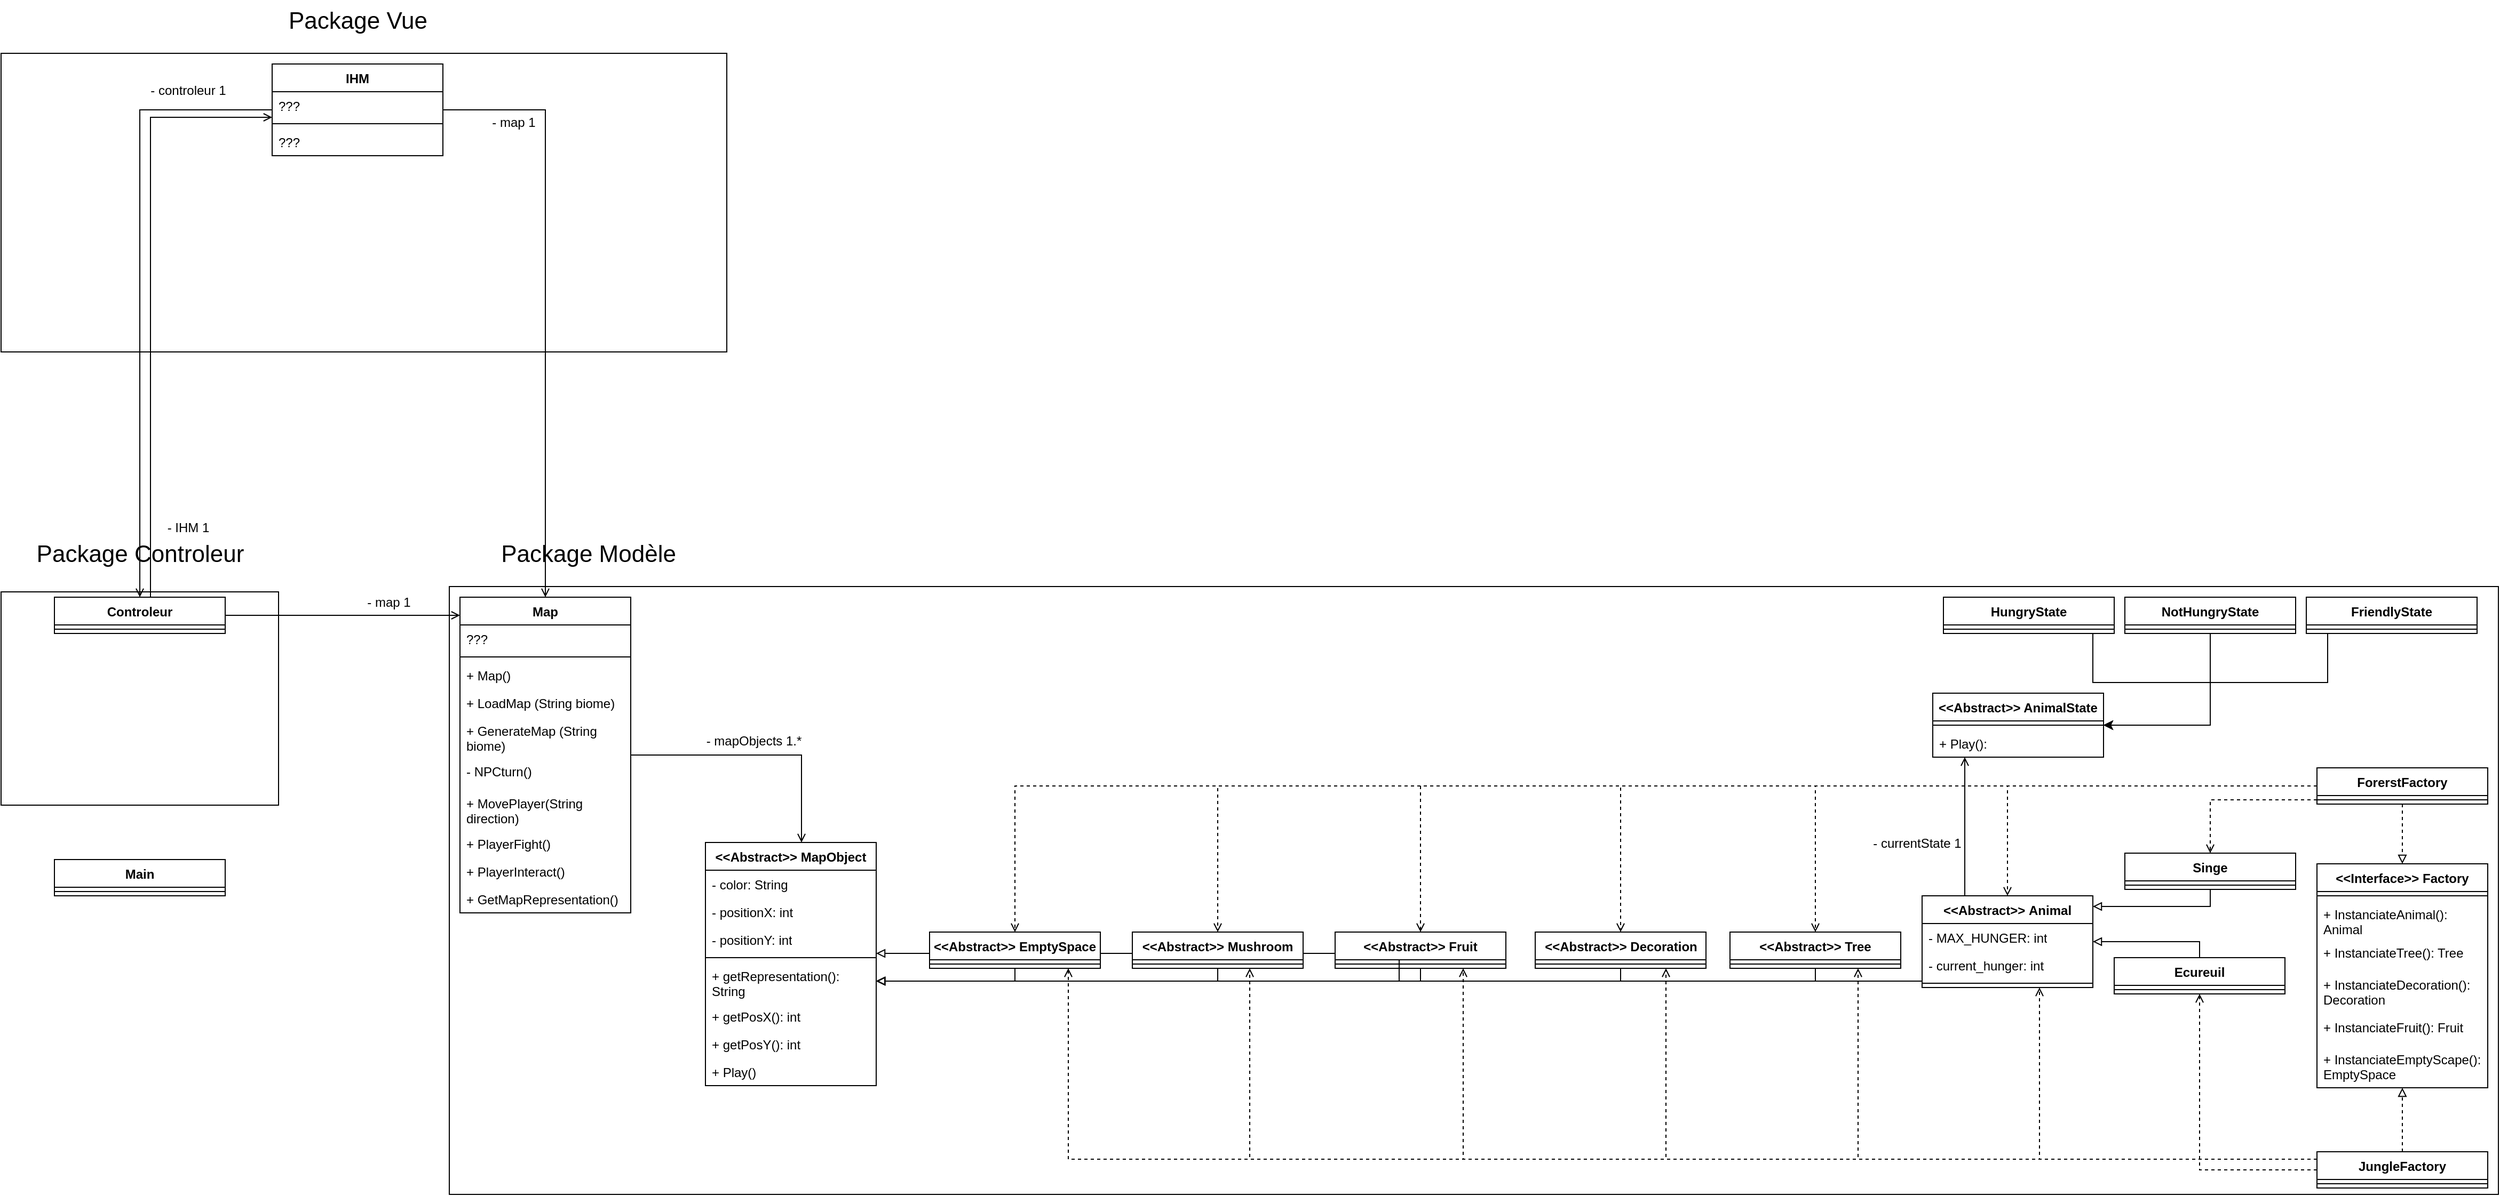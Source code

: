 <mxfile version="24.7.17">
  <diagram name="Page-1" id="12FHPj1fJQ6DT0mN-anc">
    <mxGraphModel dx="1195" dy="697" grid="1" gridSize="10" guides="1" tooltips="1" connect="1" arrows="1" fold="1" page="1" pageScale="1" pageWidth="827" pageHeight="1169" math="0" shadow="0">
      <root>
        <mxCell id="0" />
        <mxCell id="1" parent="0" />
        <mxCell id="1pIJbLg3n0uSN6tYHmuE-135" value="" style="whiteSpace=wrap;html=1;movable=0;resizable=0;rotatable=0;deletable=0;editable=0;locked=1;connectable=0;" parent="1" vertex="1">
          <mxGeometry x="500" y="580" width="1920" height="570" as="geometry" />
        </mxCell>
        <mxCell id="1pIJbLg3n0uSN6tYHmuE-2" value="" style="whiteSpace=wrap;html=1;" parent="1" vertex="1">
          <mxGeometry x="80" y="80" width="680" height="280" as="geometry" />
        </mxCell>
        <mxCell id="1pIJbLg3n0uSN6tYHmuE-3" value="&lt;font style=&quot;font-size: 22px;&quot;&gt;Package Vue&lt;/font&gt;" style="text;html=1;align=center;verticalAlign=middle;resizable=0;points=[];autosize=1;strokeColor=none;fillColor=none;" parent="1" vertex="1">
          <mxGeometry x="339" y="30" width="150" height="40" as="geometry" />
        </mxCell>
        <mxCell id="1pIJbLg3n0uSN6tYHmuE-4" value="&lt;font style=&quot;font-size: 22px;&quot;&gt;Package Controleur&lt;/font&gt;" style="text;html=1;align=center;verticalAlign=middle;resizable=0;points=[];autosize=1;strokeColor=none;fillColor=none;" parent="1" vertex="1">
          <mxGeometry x="100" y="530" width="220" height="40" as="geometry" />
        </mxCell>
        <mxCell id="1pIJbLg3n0uSN6tYHmuE-5" value="" style="whiteSpace=wrap;html=1;" parent="1" vertex="1">
          <mxGeometry x="80" y="585" width="260" height="200" as="geometry" />
        </mxCell>
        <mxCell id="1pIJbLg3n0uSN6tYHmuE-6" value="&lt;font style=&quot;font-size: 22px;&quot;&gt;Package Modèle&lt;/font&gt;" style="text;html=1;align=center;verticalAlign=middle;resizable=0;points=[];autosize=1;strokeColor=none;fillColor=none;" parent="1" vertex="1">
          <mxGeometry x="535" y="530" width="190" height="40" as="geometry" />
        </mxCell>
        <mxCell id="1pIJbLg3n0uSN6tYHmuE-8" value="Main" style="swimlane;fontStyle=1;align=center;verticalAlign=top;childLayout=stackLayout;horizontal=1;startSize=26;horizontalStack=0;resizeParent=1;resizeParentMax=0;resizeLast=0;collapsible=1;marginBottom=0;whiteSpace=wrap;html=1;" parent="1" vertex="1">
          <mxGeometry x="130" y="836" width="160" height="34" as="geometry" />
        </mxCell>
        <mxCell id="1pIJbLg3n0uSN6tYHmuE-10" value="" style="line;strokeWidth=1;fillColor=none;align=left;verticalAlign=middle;spacingTop=-1;spacingLeft=3;spacingRight=3;rotatable=0;labelPosition=right;points=[];portConstraint=eastwest;strokeColor=inherit;" parent="1pIJbLg3n0uSN6tYHmuE-8" vertex="1">
          <mxGeometry y="26" width="160" height="8" as="geometry" />
        </mxCell>
        <mxCell id="1pIJbLg3n0uSN6tYHmuE-154" style="edgeStyle=orthogonalEdgeStyle;rounded=0;orthogonalLoop=1;jettySize=auto;html=1;endArrow=open;endFill=0;" parent="1" source="1pIJbLg3n0uSN6tYHmuE-12" target="1pIJbLg3n0uSN6tYHmuE-59" edge="1">
          <mxGeometry relative="1" as="geometry">
            <Array as="points">
              <mxPoint x="830" y="738" />
            </Array>
          </mxGeometry>
        </mxCell>
        <mxCell id="1pIJbLg3n0uSN6tYHmuE-12" value="Map" style="swimlane;fontStyle=1;align=center;verticalAlign=top;childLayout=stackLayout;horizontal=1;startSize=26;horizontalStack=0;resizeParent=1;resizeParentMax=0;resizeLast=0;collapsible=1;marginBottom=0;whiteSpace=wrap;html=1;" parent="1" vertex="1">
          <mxGeometry x="510" y="590" width="160" height="296" as="geometry" />
        </mxCell>
        <mxCell id="1pIJbLg3n0uSN6tYHmuE-13" value="???" style="text;strokeColor=none;fillColor=none;align=left;verticalAlign=top;spacingLeft=4;spacingRight=4;overflow=hidden;rotatable=0;points=[[0,0.5],[1,0.5]];portConstraint=eastwest;whiteSpace=wrap;html=1;" parent="1pIJbLg3n0uSN6tYHmuE-12" vertex="1">
          <mxGeometry y="26" width="160" height="26" as="geometry" />
        </mxCell>
        <mxCell id="1pIJbLg3n0uSN6tYHmuE-14" value="" style="line;strokeWidth=1;fillColor=none;align=left;verticalAlign=middle;spacingTop=-1;spacingLeft=3;spacingRight=3;rotatable=0;labelPosition=right;points=[];portConstraint=eastwest;strokeColor=inherit;" parent="1pIJbLg3n0uSN6tYHmuE-12" vertex="1">
          <mxGeometry y="52" width="160" height="8" as="geometry" />
        </mxCell>
        <mxCell id="1pIJbLg3n0uSN6tYHmuE-15" value="+ Map()" style="text;strokeColor=none;fillColor=none;align=left;verticalAlign=top;spacingLeft=4;spacingRight=4;overflow=hidden;rotatable=0;points=[[0,0.5],[1,0.5]];portConstraint=eastwest;whiteSpace=wrap;html=1;" parent="1pIJbLg3n0uSN6tYHmuE-12" vertex="1">
          <mxGeometry y="60" width="160" height="26" as="geometry" />
        </mxCell>
        <mxCell id="1pIJbLg3n0uSN6tYHmuE-16" value="+ LoadMap (String biome)" style="text;strokeColor=none;fillColor=none;align=left;verticalAlign=top;spacingLeft=4;spacingRight=4;overflow=hidden;rotatable=0;points=[[0,0.5],[1,0.5]];portConstraint=eastwest;whiteSpace=wrap;html=1;" parent="1pIJbLg3n0uSN6tYHmuE-12" vertex="1">
          <mxGeometry y="86" width="160" height="26" as="geometry" />
        </mxCell>
        <mxCell id="1pIJbLg3n0uSN6tYHmuE-17" value="+ GenerateMap (String biome)" style="text;strokeColor=none;fillColor=none;align=left;verticalAlign=top;spacingLeft=4;spacingRight=4;overflow=hidden;rotatable=0;points=[[0,0.5],[1,0.5]];portConstraint=eastwest;whiteSpace=wrap;html=1;" parent="1pIJbLg3n0uSN6tYHmuE-12" vertex="1">
          <mxGeometry y="112" width="160" height="38" as="geometry" />
        </mxCell>
        <mxCell id="1pIJbLg3n0uSN6tYHmuE-18" value="- NPCturn()" style="text;strokeColor=none;fillColor=none;align=left;verticalAlign=top;spacingLeft=4;spacingRight=4;overflow=hidden;rotatable=0;points=[[0,0.5],[1,0.5]];portConstraint=eastwest;whiteSpace=wrap;html=1;" parent="1pIJbLg3n0uSN6tYHmuE-12" vertex="1">
          <mxGeometry y="150" width="160" height="30" as="geometry" />
        </mxCell>
        <mxCell id="1pIJbLg3n0uSN6tYHmuE-19" value="+ MovePlayer(String direction)" style="text;strokeColor=none;fillColor=none;align=left;verticalAlign=top;spacingLeft=4;spacingRight=4;overflow=hidden;rotatable=0;points=[[0,0.5],[1,0.5]];portConstraint=eastwest;whiteSpace=wrap;html=1;" parent="1pIJbLg3n0uSN6tYHmuE-12" vertex="1">
          <mxGeometry y="180" width="160" height="38" as="geometry" />
        </mxCell>
        <mxCell id="1pIJbLg3n0uSN6tYHmuE-21" value="+ PlayerFight()" style="text;strokeColor=none;fillColor=none;align=left;verticalAlign=top;spacingLeft=4;spacingRight=4;overflow=hidden;rotatable=0;points=[[0,0.5],[1,0.5]];portConstraint=eastwest;whiteSpace=wrap;html=1;" parent="1pIJbLg3n0uSN6tYHmuE-12" vertex="1">
          <mxGeometry y="218" width="160" height="26" as="geometry" />
        </mxCell>
        <mxCell id="1pIJbLg3n0uSN6tYHmuE-22" value="+ PlayerInteract()" style="text;strokeColor=none;fillColor=none;align=left;verticalAlign=top;spacingLeft=4;spacingRight=4;overflow=hidden;rotatable=0;points=[[0,0.5],[1,0.5]];portConstraint=eastwest;whiteSpace=wrap;html=1;" parent="1pIJbLg3n0uSN6tYHmuE-12" vertex="1">
          <mxGeometry y="244" width="160" height="26" as="geometry" />
        </mxCell>
        <mxCell id="1pIJbLg3n0uSN6tYHmuE-77" value="+ GetMapRepresentation()" style="text;strokeColor=none;fillColor=none;align=left;verticalAlign=top;spacingLeft=4;spacingRight=4;overflow=hidden;rotatable=0;points=[[0,0.5],[1,0.5]];portConstraint=eastwest;whiteSpace=wrap;html=1;" parent="1pIJbLg3n0uSN6tYHmuE-12" vertex="1">
          <mxGeometry y="270" width="160" height="26" as="geometry" />
        </mxCell>
        <mxCell id="1pIJbLg3n0uSN6tYHmuE-94" style="edgeStyle=orthogonalEdgeStyle;rounded=0;orthogonalLoop=1;jettySize=auto;html=1;dashed=1;endArrow=block;endFill=0;" parent="1" source="1pIJbLg3n0uSN6tYHmuE-31" target="1pIJbLg3n0uSN6tYHmuE-81" edge="1">
          <mxGeometry relative="1" as="geometry" />
        </mxCell>
        <mxCell id="1pIJbLg3n0uSN6tYHmuE-103" style="edgeStyle=orthogonalEdgeStyle;rounded=0;orthogonalLoop=1;jettySize=auto;html=1;endArrow=open;endFill=0;dashed=1;" parent="1" source="1pIJbLg3n0uSN6tYHmuE-31" target="1pIJbLg3n0uSN6tYHmuE-39" edge="1">
          <mxGeometry relative="1" as="geometry">
            <Array as="points">
              <mxPoint x="1990" y="1117" />
            </Array>
          </mxGeometry>
        </mxCell>
        <mxCell id="1pIJbLg3n0uSN6tYHmuE-104" style="edgeStyle=orthogonalEdgeStyle;rounded=0;orthogonalLoop=1;jettySize=auto;html=1;endArrow=open;endFill=0;dashed=1;" parent="1" source="1pIJbLg3n0uSN6tYHmuE-31" target="1pIJbLg3n0uSN6tYHmuE-43" edge="1">
          <mxGeometry relative="1" as="geometry">
            <Array as="points">
              <mxPoint x="1820" y="1117" />
            </Array>
          </mxGeometry>
        </mxCell>
        <mxCell id="1pIJbLg3n0uSN6tYHmuE-105" style="edgeStyle=orthogonalEdgeStyle;rounded=0;orthogonalLoop=1;jettySize=auto;html=1;endArrow=open;endFill=0;dashed=1;" parent="1" source="1pIJbLg3n0uSN6tYHmuE-31" target="1pIJbLg3n0uSN6tYHmuE-47" edge="1">
          <mxGeometry relative="1" as="geometry">
            <Array as="points">
              <mxPoint x="1640" y="1117" />
            </Array>
          </mxGeometry>
        </mxCell>
        <mxCell id="1pIJbLg3n0uSN6tYHmuE-106" style="edgeStyle=orthogonalEdgeStyle;rounded=0;orthogonalLoop=1;jettySize=auto;html=1;endArrow=open;endFill=0;dashed=1;" parent="1" source="1pIJbLg3n0uSN6tYHmuE-31" target="1pIJbLg3n0uSN6tYHmuE-51" edge="1">
          <mxGeometry relative="1" as="geometry">
            <Array as="points">
              <mxPoint x="1450" y="1117" />
            </Array>
          </mxGeometry>
        </mxCell>
        <mxCell id="1pIJbLg3n0uSN6tYHmuE-107" style="edgeStyle=orthogonalEdgeStyle;rounded=0;orthogonalLoop=1;jettySize=auto;html=1;endArrow=open;endFill=0;dashed=1;" parent="1" source="1pIJbLg3n0uSN6tYHmuE-31" target="1pIJbLg3n0uSN6tYHmuE-75" edge="1">
          <mxGeometry relative="1" as="geometry">
            <Array as="points">
              <mxPoint x="1250" y="1117" />
            </Array>
          </mxGeometry>
        </mxCell>
        <mxCell id="1pIJbLg3n0uSN6tYHmuE-108" style="edgeStyle=orthogonalEdgeStyle;rounded=0;orthogonalLoop=1;jettySize=auto;html=1;endArrow=open;endFill=0;dashed=1;" parent="1" source="1pIJbLg3n0uSN6tYHmuE-31" target="1pIJbLg3n0uSN6tYHmuE-55" edge="1">
          <mxGeometry relative="1" as="geometry">
            <Array as="points">
              <mxPoint x="1080" y="1117" />
            </Array>
          </mxGeometry>
        </mxCell>
        <mxCell id="erENeKZ2Nr3gwHFPNP4--9" style="edgeStyle=orthogonalEdgeStyle;rounded=0;orthogonalLoop=1;jettySize=auto;html=1;endArrow=open;endFill=0;dashed=1;" edge="1" parent="1" source="1pIJbLg3n0uSN6tYHmuE-31" target="erENeKZ2Nr3gwHFPNP4--1">
          <mxGeometry relative="1" as="geometry">
            <Array as="points">
              <mxPoint x="2140" y="1127" />
            </Array>
          </mxGeometry>
        </mxCell>
        <mxCell id="1pIJbLg3n0uSN6tYHmuE-31" value="JungleFactory" style="swimlane;fontStyle=1;align=center;verticalAlign=top;childLayout=stackLayout;horizontal=1;startSize=26;horizontalStack=0;resizeParent=1;resizeParentMax=0;resizeLast=0;collapsible=1;marginBottom=0;whiteSpace=wrap;html=1;" parent="1" vertex="1">
          <mxGeometry x="2250" y="1110" width="160" height="34" as="geometry" />
        </mxCell>
        <mxCell id="1pIJbLg3n0uSN6tYHmuE-33" value="" style="line;strokeWidth=1;fillColor=none;align=left;verticalAlign=middle;spacingTop=-1;spacingLeft=3;spacingRight=3;rotatable=0;labelPosition=right;points=[];portConstraint=eastwest;strokeColor=inherit;" parent="1pIJbLg3n0uSN6tYHmuE-31" vertex="1">
          <mxGeometry y="26" width="160" height="8" as="geometry" />
        </mxCell>
        <mxCell id="1pIJbLg3n0uSN6tYHmuE-93" style="edgeStyle=orthogonalEdgeStyle;rounded=0;orthogonalLoop=1;jettySize=auto;html=1;endArrow=block;endFill=0;" parent="1" source="1pIJbLg3n0uSN6tYHmuE-39" target="1pIJbLg3n0uSN6tYHmuE-59" edge="1">
          <mxGeometry relative="1" as="geometry">
            <Array as="points">
              <mxPoint x="1390" y="950" />
              <mxPoint x="1390" y="924" />
            </Array>
          </mxGeometry>
        </mxCell>
        <mxCell id="erENeKZ2Nr3gwHFPNP4--7" style="edgeStyle=orthogonalEdgeStyle;rounded=0;orthogonalLoop=1;jettySize=auto;html=1;endArrow=open;endFill=0;" edge="1" parent="1" source="1pIJbLg3n0uSN6tYHmuE-39" target="1pIJbLg3n0uSN6tYHmuE-111">
          <mxGeometry relative="1" as="geometry">
            <Array as="points">
              <mxPoint x="1920" y="770" />
              <mxPoint x="1920" y="770" />
            </Array>
          </mxGeometry>
        </mxCell>
        <mxCell id="1pIJbLg3n0uSN6tYHmuE-39" value="&amp;lt;&amp;lt;Abstract&amp;gt;&amp;gt;&amp;nbsp;Animal" style="swimlane;fontStyle=1;align=center;verticalAlign=top;childLayout=stackLayout;horizontal=1;startSize=26;horizontalStack=0;resizeParent=1;resizeParentMax=0;resizeLast=0;collapsible=1;marginBottom=0;whiteSpace=wrap;html=1;" parent="1" vertex="1">
          <mxGeometry x="1880" y="870" width="160" height="86" as="geometry" />
        </mxCell>
        <mxCell id="1pIJbLg3n0uSN6tYHmuE-129" value="- MAX_HUNGER: int" style="text;strokeColor=none;fillColor=none;align=left;verticalAlign=top;spacingLeft=4;spacingRight=4;overflow=hidden;rotatable=0;points=[[0,0.5],[1,0.5]];portConstraint=eastwest;whiteSpace=wrap;html=1;" parent="1pIJbLg3n0uSN6tYHmuE-39" vertex="1">
          <mxGeometry y="26" width="160" height="26" as="geometry" />
        </mxCell>
        <mxCell id="1pIJbLg3n0uSN6tYHmuE-130" value="- current_hunger: int" style="text;strokeColor=none;fillColor=none;align=left;verticalAlign=top;spacingLeft=4;spacingRight=4;overflow=hidden;rotatable=0;points=[[0,0.5],[1,0.5]];portConstraint=eastwest;whiteSpace=wrap;html=1;" parent="1pIJbLg3n0uSN6tYHmuE-39" vertex="1">
          <mxGeometry y="52" width="160" height="26" as="geometry" />
        </mxCell>
        <mxCell id="1pIJbLg3n0uSN6tYHmuE-41" value="" style="line;strokeWidth=1;fillColor=none;align=left;verticalAlign=middle;spacingTop=-1;spacingLeft=3;spacingRight=3;rotatable=0;labelPosition=right;points=[];portConstraint=eastwest;strokeColor=inherit;" parent="1pIJbLg3n0uSN6tYHmuE-39" vertex="1">
          <mxGeometry y="78" width="160" height="8" as="geometry" />
        </mxCell>
        <mxCell id="1pIJbLg3n0uSN6tYHmuE-92" style="edgeStyle=orthogonalEdgeStyle;rounded=0;orthogonalLoop=1;jettySize=auto;html=1;endArrow=block;endFill=0;" parent="1" source="1pIJbLg3n0uSN6tYHmuE-43" target="1pIJbLg3n0uSN6tYHmuE-59" edge="1">
          <mxGeometry relative="1" as="geometry">
            <Array as="points">
              <mxPoint x="1780" y="950" />
            </Array>
          </mxGeometry>
        </mxCell>
        <mxCell id="1pIJbLg3n0uSN6tYHmuE-43" value="&amp;lt;&amp;lt;Abstract&amp;gt;&amp;gt;&amp;nbsp;Tree" style="swimlane;fontStyle=1;align=center;verticalAlign=top;childLayout=stackLayout;horizontal=1;startSize=26;horizontalStack=0;resizeParent=1;resizeParentMax=0;resizeLast=0;collapsible=1;marginBottom=0;whiteSpace=wrap;html=1;" parent="1" vertex="1">
          <mxGeometry x="1700" y="904" width="160" height="34" as="geometry" />
        </mxCell>
        <mxCell id="1pIJbLg3n0uSN6tYHmuE-45" value="" style="line;strokeWidth=1;fillColor=none;align=left;verticalAlign=middle;spacingTop=-1;spacingLeft=3;spacingRight=3;rotatable=0;labelPosition=right;points=[];portConstraint=eastwest;strokeColor=inherit;" parent="1pIJbLg3n0uSN6tYHmuE-43" vertex="1">
          <mxGeometry y="26" width="160" height="8" as="geometry" />
        </mxCell>
        <mxCell id="1pIJbLg3n0uSN6tYHmuE-91" style="edgeStyle=orthogonalEdgeStyle;rounded=0;orthogonalLoop=1;jettySize=auto;html=1;endArrow=block;endFill=0;" parent="1" source="1pIJbLg3n0uSN6tYHmuE-47" target="1pIJbLg3n0uSN6tYHmuE-59" edge="1">
          <mxGeometry relative="1" as="geometry">
            <Array as="points">
              <mxPoint x="1598" y="950" />
            </Array>
          </mxGeometry>
        </mxCell>
        <mxCell id="1pIJbLg3n0uSN6tYHmuE-47" value="&amp;lt;&amp;lt;Abstract&amp;gt;&amp;gt;&amp;nbsp;Decoration" style="swimlane;fontStyle=1;align=center;verticalAlign=top;childLayout=stackLayout;horizontal=1;startSize=26;horizontalStack=0;resizeParent=1;resizeParentMax=0;resizeLast=0;collapsible=1;marginBottom=0;whiteSpace=wrap;html=1;" parent="1" vertex="1">
          <mxGeometry x="1517.5" y="904" width="160" height="34" as="geometry">
            <mxRectangle x="1900" y="751" width="100" height="30" as="alternateBounds" />
          </mxGeometry>
        </mxCell>
        <mxCell id="1pIJbLg3n0uSN6tYHmuE-49" value="" style="line;strokeWidth=1;fillColor=none;align=left;verticalAlign=middle;spacingTop=-1;spacingLeft=3;spacingRight=3;rotatable=0;labelPosition=right;points=[];portConstraint=eastwest;strokeColor=inherit;" parent="1pIJbLg3n0uSN6tYHmuE-47" vertex="1">
          <mxGeometry y="26" width="160" height="8" as="geometry" />
        </mxCell>
        <mxCell id="1pIJbLg3n0uSN6tYHmuE-90" style="edgeStyle=orthogonalEdgeStyle;rounded=0;orthogonalLoop=1;jettySize=auto;html=1;endArrow=block;endFill=0;" parent="1" source="1pIJbLg3n0uSN6tYHmuE-51" target="1pIJbLg3n0uSN6tYHmuE-59" edge="1">
          <mxGeometry relative="1" as="geometry">
            <Array as="points">
              <mxPoint x="1410" y="950" />
            </Array>
          </mxGeometry>
        </mxCell>
        <mxCell id="1pIJbLg3n0uSN6tYHmuE-51" value="&amp;lt;&amp;lt;Abstract&amp;gt;&amp;gt;&amp;nbsp;Fruit" style="swimlane;fontStyle=1;align=center;verticalAlign=top;childLayout=stackLayout;horizontal=1;startSize=26;horizontalStack=0;resizeParent=1;resizeParentMax=0;resizeLast=0;collapsible=1;marginBottom=0;whiteSpace=wrap;html=1;" parent="1" vertex="1">
          <mxGeometry x="1330" y="904" width="160" height="34" as="geometry" />
        </mxCell>
        <mxCell id="1pIJbLg3n0uSN6tYHmuE-53" value="" style="line;strokeWidth=1;fillColor=none;align=left;verticalAlign=middle;spacingTop=-1;spacingLeft=3;spacingRight=3;rotatable=0;labelPosition=right;points=[];portConstraint=eastwest;strokeColor=inherit;" parent="1pIJbLg3n0uSN6tYHmuE-51" vertex="1">
          <mxGeometry y="26" width="160" height="8" as="geometry" />
        </mxCell>
        <mxCell id="1pIJbLg3n0uSN6tYHmuE-88" style="edgeStyle=orthogonalEdgeStyle;rounded=0;orthogonalLoop=1;jettySize=auto;html=1;endArrow=block;endFill=0;" parent="1" source="1pIJbLg3n0uSN6tYHmuE-55" target="1pIJbLg3n0uSN6tYHmuE-59" edge="1">
          <mxGeometry relative="1" as="geometry">
            <Array as="points">
              <mxPoint x="1030" y="950" />
            </Array>
          </mxGeometry>
        </mxCell>
        <mxCell id="1pIJbLg3n0uSN6tYHmuE-55" value="&amp;lt;&amp;lt;Abstract&amp;gt;&amp;gt; EmptySpace" style="swimlane;fontStyle=1;align=center;verticalAlign=top;childLayout=stackLayout;horizontal=1;startSize=26;horizontalStack=0;resizeParent=1;resizeParentMax=0;resizeLast=0;collapsible=1;marginBottom=0;whiteSpace=wrap;html=1;" parent="1" vertex="1">
          <mxGeometry x="950" y="904" width="160" height="34" as="geometry" />
        </mxCell>
        <mxCell id="1pIJbLg3n0uSN6tYHmuE-57" value="" style="line;strokeWidth=1;fillColor=none;align=left;verticalAlign=middle;spacingTop=-1;spacingLeft=3;spacingRight=3;rotatable=0;labelPosition=right;points=[];portConstraint=eastwest;strokeColor=inherit;" parent="1pIJbLg3n0uSN6tYHmuE-55" vertex="1">
          <mxGeometry y="26" width="160" height="8" as="geometry" />
        </mxCell>
        <mxCell id="1pIJbLg3n0uSN6tYHmuE-59" value="&amp;lt;&amp;lt;Abstract&amp;gt;&amp;gt; MapObject" style="swimlane;fontStyle=1;align=center;verticalAlign=top;childLayout=stackLayout;horizontal=1;startSize=26;horizontalStack=0;resizeParent=1;resizeParentMax=0;resizeLast=0;collapsible=1;marginBottom=0;whiteSpace=wrap;html=1;" parent="1" vertex="1">
          <mxGeometry x="740" y="820" width="160" height="228" as="geometry" />
        </mxCell>
        <mxCell id="1pIJbLg3n0uSN6tYHmuE-60" value="- color: String" style="text;strokeColor=none;fillColor=none;align=left;verticalAlign=top;spacingLeft=4;spacingRight=4;overflow=hidden;rotatable=0;points=[[0,0.5],[1,0.5]];portConstraint=eastwest;whiteSpace=wrap;html=1;" parent="1pIJbLg3n0uSN6tYHmuE-59" vertex="1">
          <mxGeometry y="26" width="160" height="26" as="geometry" />
        </mxCell>
        <mxCell id="1pIJbLg3n0uSN6tYHmuE-71" value="- positionX: int" style="text;strokeColor=none;fillColor=none;align=left;verticalAlign=top;spacingLeft=4;spacingRight=4;overflow=hidden;rotatable=0;points=[[0,0.5],[1,0.5]];portConstraint=eastwest;whiteSpace=wrap;html=1;" parent="1pIJbLg3n0uSN6tYHmuE-59" vertex="1">
          <mxGeometry y="52" width="160" height="26" as="geometry" />
        </mxCell>
        <mxCell id="1pIJbLg3n0uSN6tYHmuE-72" value="- positionY: int" style="text;strokeColor=none;fillColor=none;align=left;verticalAlign=top;spacingLeft=4;spacingRight=4;overflow=hidden;rotatable=0;points=[[0,0.5],[1,0.5]];portConstraint=eastwest;whiteSpace=wrap;html=1;" parent="1pIJbLg3n0uSN6tYHmuE-59" vertex="1">
          <mxGeometry y="78" width="160" height="26" as="geometry" />
        </mxCell>
        <mxCell id="1pIJbLg3n0uSN6tYHmuE-61" value="" style="line;strokeWidth=1;fillColor=none;align=left;verticalAlign=middle;spacingTop=-1;spacingLeft=3;spacingRight=3;rotatable=0;labelPosition=right;points=[];portConstraint=eastwest;strokeColor=inherit;" parent="1pIJbLg3n0uSN6tYHmuE-59" vertex="1">
          <mxGeometry y="104" width="160" height="8" as="geometry" />
        </mxCell>
        <mxCell id="1pIJbLg3n0uSN6tYHmuE-62" value="+ getRepresentation(): String" style="text;strokeColor=none;fillColor=none;align=left;verticalAlign=top;spacingLeft=4;spacingRight=4;overflow=hidden;rotatable=0;points=[[0,0.5],[1,0.5]];portConstraint=eastwest;whiteSpace=wrap;html=1;" parent="1pIJbLg3n0uSN6tYHmuE-59" vertex="1">
          <mxGeometry y="112" width="160" height="38" as="geometry" />
        </mxCell>
        <mxCell id="1pIJbLg3n0uSN6tYHmuE-73" value="+ getPosX(): int" style="text;strokeColor=none;fillColor=none;align=left;verticalAlign=top;spacingLeft=4;spacingRight=4;overflow=hidden;rotatable=0;points=[[0,0.5],[1,0.5]];portConstraint=eastwest;whiteSpace=wrap;html=1;" parent="1pIJbLg3n0uSN6tYHmuE-59" vertex="1">
          <mxGeometry y="150" width="160" height="26" as="geometry" />
        </mxCell>
        <mxCell id="1pIJbLg3n0uSN6tYHmuE-74" value="+ getPosY(): int" style="text;strokeColor=none;fillColor=none;align=left;verticalAlign=top;spacingLeft=4;spacingRight=4;overflow=hidden;rotatable=0;points=[[0,0.5],[1,0.5]];portConstraint=eastwest;whiteSpace=wrap;html=1;" parent="1pIJbLg3n0uSN6tYHmuE-59" vertex="1">
          <mxGeometry y="176" width="160" height="26" as="geometry" />
        </mxCell>
        <mxCell id="1pIJbLg3n0uSN6tYHmuE-109" value="+ Play()" style="text;strokeColor=none;fillColor=none;align=left;verticalAlign=top;spacingLeft=4;spacingRight=4;overflow=hidden;rotatable=0;points=[[0,0.5],[1,0.5]];portConstraint=eastwest;whiteSpace=wrap;html=1;" parent="1pIJbLg3n0uSN6tYHmuE-59" vertex="1">
          <mxGeometry y="202" width="160" height="26" as="geometry" />
        </mxCell>
        <mxCell id="1pIJbLg3n0uSN6tYHmuE-89" style="edgeStyle=orthogonalEdgeStyle;rounded=0;orthogonalLoop=1;jettySize=auto;html=1;endArrow=block;endFill=0;" parent="1" source="1pIJbLg3n0uSN6tYHmuE-75" target="1pIJbLg3n0uSN6tYHmuE-59" edge="1">
          <mxGeometry relative="1" as="geometry">
            <Array as="points">
              <mxPoint x="1220" y="950" />
            </Array>
          </mxGeometry>
        </mxCell>
        <mxCell id="1pIJbLg3n0uSN6tYHmuE-75" value="&amp;lt;&amp;lt;Abstract&amp;gt;&amp;gt;&amp;nbsp;Mushroom" style="swimlane;fontStyle=1;align=center;verticalAlign=top;childLayout=stackLayout;horizontal=1;startSize=26;horizontalStack=0;resizeParent=1;resizeParentMax=0;resizeLast=0;collapsible=1;marginBottom=0;whiteSpace=wrap;html=1;" parent="1" vertex="1">
          <mxGeometry x="1140" y="904" width="160" height="34" as="geometry" />
        </mxCell>
        <mxCell id="1pIJbLg3n0uSN6tYHmuE-76" value="" style="line;strokeWidth=1;fillColor=none;align=left;verticalAlign=middle;spacingTop=-1;spacingLeft=3;spacingRight=3;rotatable=0;labelPosition=right;points=[];portConstraint=eastwest;strokeColor=inherit;" parent="1pIJbLg3n0uSN6tYHmuE-75" vertex="1">
          <mxGeometry y="26" width="160" height="8" as="geometry" />
        </mxCell>
        <mxCell id="1pIJbLg3n0uSN6tYHmuE-95" style="edgeStyle=orthogonalEdgeStyle;rounded=0;orthogonalLoop=1;jettySize=auto;html=1;endArrow=block;endFill=0;dashed=1;" parent="1" source="1pIJbLg3n0uSN6tYHmuE-78" target="1pIJbLg3n0uSN6tYHmuE-81" edge="1">
          <mxGeometry relative="1" as="geometry" />
        </mxCell>
        <mxCell id="1pIJbLg3n0uSN6tYHmuE-97" style="edgeStyle=orthogonalEdgeStyle;rounded=0;orthogonalLoop=1;jettySize=auto;html=1;endArrow=open;endFill=0;dashed=1;" parent="1" source="1pIJbLg3n0uSN6tYHmuE-78" target="1pIJbLg3n0uSN6tYHmuE-39" edge="1">
          <mxGeometry relative="1" as="geometry" />
        </mxCell>
        <mxCell id="1pIJbLg3n0uSN6tYHmuE-98" style="edgeStyle=orthogonalEdgeStyle;rounded=0;orthogonalLoop=1;jettySize=auto;html=1;endArrow=open;endFill=0;dashed=1;" parent="1" source="1pIJbLg3n0uSN6tYHmuE-78" target="1pIJbLg3n0uSN6tYHmuE-43" edge="1">
          <mxGeometry relative="1" as="geometry" />
        </mxCell>
        <mxCell id="1pIJbLg3n0uSN6tYHmuE-99" style="edgeStyle=orthogonalEdgeStyle;rounded=0;orthogonalLoop=1;jettySize=auto;html=1;endArrow=open;endFill=0;dashed=1;" parent="1" source="1pIJbLg3n0uSN6tYHmuE-78" target="1pIJbLg3n0uSN6tYHmuE-47" edge="1">
          <mxGeometry relative="1" as="geometry" />
        </mxCell>
        <mxCell id="1pIJbLg3n0uSN6tYHmuE-100" style="edgeStyle=orthogonalEdgeStyle;rounded=0;orthogonalLoop=1;jettySize=auto;html=1;endArrow=open;endFill=0;dashed=1;" parent="1" source="1pIJbLg3n0uSN6tYHmuE-78" target="1pIJbLg3n0uSN6tYHmuE-51" edge="1">
          <mxGeometry relative="1" as="geometry" />
        </mxCell>
        <mxCell id="1pIJbLg3n0uSN6tYHmuE-101" style="edgeStyle=orthogonalEdgeStyle;rounded=0;orthogonalLoop=1;jettySize=auto;html=1;endArrow=open;endFill=0;dashed=1;" parent="1" source="1pIJbLg3n0uSN6tYHmuE-78" target="1pIJbLg3n0uSN6tYHmuE-75" edge="1">
          <mxGeometry relative="1" as="geometry" />
        </mxCell>
        <mxCell id="1pIJbLg3n0uSN6tYHmuE-102" style="edgeStyle=orthogonalEdgeStyle;rounded=0;orthogonalLoop=1;jettySize=auto;html=1;endArrow=open;endFill=0;dashed=1;" parent="1" source="1pIJbLg3n0uSN6tYHmuE-78" target="1pIJbLg3n0uSN6tYHmuE-55" edge="1">
          <mxGeometry relative="1" as="geometry" />
        </mxCell>
        <mxCell id="erENeKZ2Nr3gwHFPNP4--8" style="edgeStyle=orthogonalEdgeStyle;rounded=0;orthogonalLoop=1;jettySize=auto;html=1;endArrow=open;endFill=0;dashed=1;" edge="1" parent="1" source="1pIJbLg3n0uSN6tYHmuE-78" target="erENeKZ2Nr3gwHFPNP4--3">
          <mxGeometry relative="1" as="geometry">
            <Array as="points">
              <mxPoint x="2150" y="780" />
            </Array>
          </mxGeometry>
        </mxCell>
        <mxCell id="1pIJbLg3n0uSN6tYHmuE-78" value="ForerstFactory" style="swimlane;fontStyle=1;align=center;verticalAlign=top;childLayout=stackLayout;horizontal=1;startSize=26;horizontalStack=0;resizeParent=1;resizeParentMax=0;resizeLast=0;collapsible=1;marginBottom=0;whiteSpace=wrap;html=1;" parent="1" vertex="1">
          <mxGeometry x="2250" y="750" width="160" height="34" as="geometry" />
        </mxCell>
        <mxCell id="1pIJbLg3n0uSN6tYHmuE-79" value="" style="line;strokeWidth=1;fillColor=none;align=left;verticalAlign=middle;spacingTop=-1;spacingLeft=3;spacingRight=3;rotatable=0;labelPosition=right;points=[];portConstraint=eastwest;strokeColor=inherit;" parent="1pIJbLg3n0uSN6tYHmuE-78" vertex="1">
          <mxGeometry y="26" width="160" height="8" as="geometry" />
        </mxCell>
        <mxCell id="1pIJbLg3n0uSN6tYHmuE-81" value="&amp;lt;&amp;lt;Interface&amp;gt;&amp;gt; Factory" style="swimlane;fontStyle=1;align=center;verticalAlign=top;childLayout=stackLayout;horizontal=1;startSize=26;horizontalStack=0;resizeParent=1;resizeParentMax=0;resizeLast=0;collapsible=1;marginBottom=0;whiteSpace=wrap;html=1;" parent="1" vertex="1">
          <mxGeometry x="2250" y="840" width="160" height="210" as="geometry" />
        </mxCell>
        <mxCell id="1pIJbLg3n0uSN6tYHmuE-82" value="" style="line;strokeWidth=1;fillColor=none;align=left;verticalAlign=middle;spacingTop=-1;spacingLeft=3;spacingRight=3;rotatable=0;labelPosition=right;points=[];portConstraint=eastwest;strokeColor=inherit;" parent="1pIJbLg3n0uSN6tYHmuE-81" vertex="1">
          <mxGeometry y="26" width="160" height="8" as="geometry" />
        </mxCell>
        <mxCell id="1pIJbLg3n0uSN6tYHmuE-83" value="+ InstanciateAnimal(): Animal" style="text;strokeColor=none;fillColor=none;align=left;verticalAlign=top;spacingLeft=4;spacingRight=4;overflow=hidden;rotatable=0;points=[[0,0.5],[1,0.5]];portConstraint=eastwest;whiteSpace=wrap;html=1;" parent="1pIJbLg3n0uSN6tYHmuE-81" vertex="1">
          <mxGeometry y="34" width="160" height="36" as="geometry" />
        </mxCell>
        <mxCell id="1pIJbLg3n0uSN6tYHmuE-84" value="+ InstanciateTree(): Tree" style="text;strokeColor=none;fillColor=none;align=left;verticalAlign=top;spacingLeft=4;spacingRight=4;overflow=hidden;rotatable=0;points=[[0,0.5],[1,0.5]];portConstraint=eastwest;whiteSpace=wrap;html=1;" parent="1pIJbLg3n0uSN6tYHmuE-81" vertex="1">
          <mxGeometry y="70" width="160" height="30" as="geometry" />
        </mxCell>
        <mxCell id="1pIJbLg3n0uSN6tYHmuE-85" value="+ InstanciateDecoration(): Decoration" style="text;strokeColor=none;fillColor=none;align=left;verticalAlign=top;spacingLeft=4;spacingRight=4;overflow=hidden;rotatable=0;points=[[0,0.5],[1,0.5]];portConstraint=eastwest;whiteSpace=wrap;html=1;" parent="1pIJbLg3n0uSN6tYHmuE-81" vertex="1">
          <mxGeometry y="100" width="160" height="40" as="geometry" />
        </mxCell>
        <mxCell id="1pIJbLg3n0uSN6tYHmuE-86" value="+ InstanciateFruit(): Fruit" style="text;strokeColor=none;fillColor=none;align=left;verticalAlign=top;spacingLeft=4;spacingRight=4;overflow=hidden;rotatable=0;points=[[0,0.5],[1,0.5]];portConstraint=eastwest;whiteSpace=wrap;html=1;" parent="1pIJbLg3n0uSN6tYHmuE-81" vertex="1">
          <mxGeometry y="140" width="160" height="30" as="geometry" />
        </mxCell>
        <mxCell id="1pIJbLg3n0uSN6tYHmuE-87" value="+ InstanciateEmptyScape(): EmptySpace" style="text;strokeColor=none;fillColor=none;align=left;verticalAlign=top;spacingLeft=4;spacingRight=4;overflow=hidden;rotatable=0;points=[[0,0.5],[1,0.5]];portConstraint=eastwest;whiteSpace=wrap;html=1;" parent="1pIJbLg3n0uSN6tYHmuE-81" vertex="1">
          <mxGeometry y="170" width="160" height="40" as="geometry" />
        </mxCell>
        <mxCell id="1pIJbLg3n0uSN6tYHmuE-111" value="&amp;lt;&amp;lt;Abstract&amp;gt;&amp;gt; AnimalState" style="swimlane;fontStyle=1;align=center;verticalAlign=top;childLayout=stackLayout;horizontal=1;startSize=26;horizontalStack=0;resizeParent=1;resizeParentMax=0;resizeLast=0;collapsible=1;marginBottom=0;whiteSpace=wrap;html=1;" parent="1" vertex="1">
          <mxGeometry x="1890" y="680" width="160" height="60" as="geometry" />
        </mxCell>
        <mxCell id="1pIJbLg3n0uSN6tYHmuE-113" value="" style="line;strokeWidth=1;fillColor=none;align=left;verticalAlign=middle;spacingTop=-1;spacingLeft=3;spacingRight=3;rotatable=0;labelPosition=right;points=[];portConstraint=eastwest;strokeColor=inherit;" parent="1pIJbLg3n0uSN6tYHmuE-111" vertex="1">
          <mxGeometry y="26" width="160" height="8" as="geometry" />
        </mxCell>
        <mxCell id="1pIJbLg3n0uSN6tYHmuE-114" value="+ Play():" style="text;strokeColor=none;fillColor=none;align=left;verticalAlign=top;spacingLeft=4;spacingRight=4;overflow=hidden;rotatable=0;points=[[0,0.5],[1,0.5]];portConstraint=eastwest;whiteSpace=wrap;html=1;" parent="1pIJbLg3n0uSN6tYHmuE-111" vertex="1">
          <mxGeometry y="34" width="160" height="26" as="geometry" />
        </mxCell>
        <mxCell id="1pIJbLg3n0uSN6tYHmuE-116" value="- currentState 1" style="text;html=1;align=center;verticalAlign=middle;resizable=0;points=[];autosize=1;strokeColor=none;fillColor=none;" parent="1" vertex="1">
          <mxGeometry x="1820" y="806" width="110" height="30" as="geometry" />
        </mxCell>
        <mxCell id="1pIJbLg3n0uSN6tYHmuE-131" style="edgeStyle=orthogonalEdgeStyle;rounded=0;orthogonalLoop=1;jettySize=auto;html=1;" parent="1" source="1pIJbLg3n0uSN6tYHmuE-117" target="1pIJbLg3n0uSN6tYHmuE-111" edge="1">
          <mxGeometry relative="1" as="geometry">
            <Array as="points">
              <mxPoint x="2040" y="670" />
              <mxPoint x="2150" y="670" />
            </Array>
          </mxGeometry>
        </mxCell>
        <mxCell id="1pIJbLg3n0uSN6tYHmuE-117" value="HungryState" style="swimlane;fontStyle=1;align=center;verticalAlign=top;childLayout=stackLayout;horizontal=1;startSize=26;horizontalStack=0;resizeParent=1;resizeParentMax=0;resizeLast=0;collapsible=1;marginBottom=0;whiteSpace=wrap;html=1;" parent="1" vertex="1">
          <mxGeometry x="1900" y="590" width="160" height="34" as="geometry" />
        </mxCell>
        <mxCell id="1pIJbLg3n0uSN6tYHmuE-119" value="" style="line;strokeWidth=1;fillColor=none;align=left;verticalAlign=middle;spacingTop=-1;spacingLeft=3;spacingRight=3;rotatable=0;labelPosition=right;points=[];portConstraint=eastwest;strokeColor=inherit;" parent="1pIJbLg3n0uSN6tYHmuE-117" vertex="1">
          <mxGeometry y="26" width="160" height="8" as="geometry" />
        </mxCell>
        <mxCell id="1pIJbLg3n0uSN6tYHmuE-133" style="edgeStyle=orthogonalEdgeStyle;rounded=0;orthogonalLoop=1;jettySize=auto;html=1;" parent="1" source="1pIJbLg3n0uSN6tYHmuE-123" target="1pIJbLg3n0uSN6tYHmuE-111" edge="1">
          <mxGeometry relative="1" as="geometry">
            <Array as="points">
              <mxPoint x="2260" y="670" />
              <mxPoint x="2150" y="670" />
            </Array>
          </mxGeometry>
        </mxCell>
        <mxCell id="1pIJbLg3n0uSN6tYHmuE-123" value="FriendlyState" style="swimlane;fontStyle=1;align=center;verticalAlign=top;childLayout=stackLayout;horizontal=1;startSize=26;horizontalStack=0;resizeParent=1;resizeParentMax=0;resizeLast=0;collapsible=1;marginBottom=0;whiteSpace=wrap;html=1;" parent="1" vertex="1">
          <mxGeometry x="2240" y="590" width="160" height="34" as="geometry" />
        </mxCell>
        <mxCell id="1pIJbLg3n0uSN6tYHmuE-124" value="" style="line;strokeWidth=1;fillColor=none;align=left;verticalAlign=middle;spacingTop=-1;spacingLeft=3;spacingRight=3;rotatable=0;labelPosition=right;points=[];portConstraint=eastwest;strokeColor=inherit;" parent="1pIJbLg3n0uSN6tYHmuE-123" vertex="1">
          <mxGeometry y="26" width="160" height="8" as="geometry" />
        </mxCell>
        <mxCell id="1pIJbLg3n0uSN6tYHmuE-132" style="edgeStyle=orthogonalEdgeStyle;rounded=0;orthogonalLoop=1;jettySize=auto;html=1;" parent="1" source="1pIJbLg3n0uSN6tYHmuE-127" target="1pIJbLg3n0uSN6tYHmuE-111" edge="1">
          <mxGeometry relative="1" as="geometry">
            <Array as="points">
              <mxPoint x="2150" y="710" />
            </Array>
          </mxGeometry>
        </mxCell>
        <mxCell id="1pIJbLg3n0uSN6tYHmuE-127" value="NotHungryState" style="swimlane;fontStyle=1;align=center;verticalAlign=top;childLayout=stackLayout;horizontal=1;startSize=26;horizontalStack=0;resizeParent=1;resizeParentMax=0;resizeLast=0;collapsible=1;marginBottom=0;whiteSpace=wrap;html=1;" parent="1" vertex="1">
          <mxGeometry x="2070" y="590" width="160" height="34" as="geometry" />
        </mxCell>
        <mxCell id="1pIJbLg3n0uSN6tYHmuE-128" value="" style="line;strokeWidth=1;fillColor=none;align=left;verticalAlign=middle;spacingTop=-1;spacingLeft=3;spacingRight=3;rotatable=0;labelPosition=right;points=[];portConstraint=eastwest;strokeColor=inherit;" parent="1pIJbLg3n0uSN6tYHmuE-127" vertex="1">
          <mxGeometry y="26" width="160" height="8" as="geometry" />
        </mxCell>
        <mxCell id="1pIJbLg3n0uSN6tYHmuE-141" style="edgeStyle=orthogonalEdgeStyle;rounded=0;orthogonalLoop=1;jettySize=auto;html=1;endArrow=open;endFill=0;" parent="1" source="1pIJbLg3n0uSN6tYHmuE-136" target="1pIJbLg3n0uSN6tYHmuE-12" edge="1">
          <mxGeometry relative="1" as="geometry" />
        </mxCell>
        <mxCell id="1pIJbLg3n0uSN6tYHmuE-143" style="edgeStyle=orthogonalEdgeStyle;rounded=0;orthogonalLoop=1;jettySize=auto;html=1;endArrow=open;endFill=0;" parent="1" source="1pIJbLg3n0uSN6tYHmuE-136" target="1pIJbLg3n0uSN6tYHmuE-144" edge="1">
          <mxGeometry relative="1" as="geometry">
            <mxPoint x="220" y="460" as="targetPoint" />
          </mxGeometry>
        </mxCell>
        <mxCell id="1pIJbLg3n0uSN6tYHmuE-136" value="IHM" style="swimlane;fontStyle=1;align=center;verticalAlign=top;childLayout=stackLayout;horizontal=1;startSize=26;horizontalStack=0;resizeParent=1;resizeParentMax=0;resizeLast=0;collapsible=1;marginBottom=0;whiteSpace=wrap;html=1;" parent="1" vertex="1">
          <mxGeometry x="334" y="90" width="160" height="86" as="geometry" />
        </mxCell>
        <mxCell id="1pIJbLg3n0uSN6tYHmuE-137" value="???" style="text;strokeColor=none;fillColor=none;align=left;verticalAlign=top;spacingLeft=4;spacingRight=4;overflow=hidden;rotatable=0;points=[[0,0.5],[1,0.5]];portConstraint=eastwest;whiteSpace=wrap;html=1;" parent="1pIJbLg3n0uSN6tYHmuE-136" vertex="1">
          <mxGeometry y="26" width="160" height="26" as="geometry" />
        </mxCell>
        <mxCell id="1pIJbLg3n0uSN6tYHmuE-138" value="" style="line;strokeWidth=1;fillColor=none;align=left;verticalAlign=middle;spacingTop=-1;spacingLeft=3;spacingRight=3;rotatable=0;labelPosition=right;points=[];portConstraint=eastwest;strokeColor=inherit;" parent="1pIJbLg3n0uSN6tYHmuE-136" vertex="1">
          <mxGeometry y="52" width="160" height="8" as="geometry" />
        </mxCell>
        <mxCell id="1pIJbLg3n0uSN6tYHmuE-139" value="???" style="text;strokeColor=none;fillColor=none;align=left;verticalAlign=top;spacingLeft=4;spacingRight=4;overflow=hidden;rotatable=0;points=[[0,0.5],[1,0.5]];portConstraint=eastwest;whiteSpace=wrap;html=1;" parent="1pIJbLg3n0uSN6tYHmuE-136" vertex="1">
          <mxGeometry y="60" width="160" height="26" as="geometry" />
        </mxCell>
        <mxCell id="1pIJbLg3n0uSN6tYHmuE-142" value="- map 1" style="text;html=1;align=center;verticalAlign=middle;resizable=0;points=[];autosize=1;strokeColor=none;fillColor=none;" parent="1" vertex="1">
          <mxGeometry x="530" y="130" width="60" height="30" as="geometry" />
        </mxCell>
        <mxCell id="1pIJbLg3n0uSN6tYHmuE-149" style="edgeStyle=orthogonalEdgeStyle;rounded=0;orthogonalLoop=1;jettySize=auto;html=1;endArrow=open;endFill=0;" parent="1" source="1pIJbLg3n0uSN6tYHmuE-144" target="1pIJbLg3n0uSN6tYHmuE-136" edge="1">
          <mxGeometry relative="1" as="geometry">
            <Array as="points">
              <mxPoint x="220" y="140" />
            </Array>
          </mxGeometry>
        </mxCell>
        <mxCell id="1pIJbLg3n0uSN6tYHmuE-152" style="edgeStyle=orthogonalEdgeStyle;rounded=0;orthogonalLoop=1;jettySize=auto;html=1;endArrow=open;endFill=0;" parent="1" source="1pIJbLg3n0uSN6tYHmuE-144" target="1pIJbLg3n0uSN6tYHmuE-12" edge="1">
          <mxGeometry relative="1" as="geometry">
            <Array as="points">
              <mxPoint x="460" y="607" />
              <mxPoint x="460" y="607" />
            </Array>
          </mxGeometry>
        </mxCell>
        <mxCell id="1pIJbLg3n0uSN6tYHmuE-144" value="Controleur" style="swimlane;fontStyle=1;align=center;verticalAlign=top;childLayout=stackLayout;horizontal=1;startSize=26;horizontalStack=0;resizeParent=1;resizeParentMax=0;resizeLast=0;collapsible=1;marginBottom=0;whiteSpace=wrap;html=1;" parent="1" vertex="1">
          <mxGeometry x="130" y="590" width="160" height="34" as="geometry" />
        </mxCell>
        <mxCell id="1pIJbLg3n0uSN6tYHmuE-146" value="" style="line;strokeWidth=1;fillColor=none;align=left;verticalAlign=middle;spacingTop=-1;spacingLeft=3;spacingRight=3;rotatable=0;labelPosition=right;points=[];portConstraint=eastwest;strokeColor=inherit;" parent="1pIJbLg3n0uSN6tYHmuE-144" vertex="1">
          <mxGeometry y="26" width="160" height="8" as="geometry" />
        </mxCell>
        <mxCell id="1pIJbLg3n0uSN6tYHmuE-148" value="- controleur 1" style="text;html=1;align=center;verticalAlign=middle;resizable=0;points=[];autosize=1;strokeColor=none;fillColor=none;" parent="1" vertex="1">
          <mxGeometry x="210" y="100" width="90" height="30" as="geometry" />
        </mxCell>
        <mxCell id="1pIJbLg3n0uSN6tYHmuE-150" value="- IHM 1" style="text;html=1;align=center;verticalAlign=middle;resizable=0;points=[];autosize=1;strokeColor=none;fillColor=none;" parent="1" vertex="1">
          <mxGeometry x="225" y="510" width="60" height="30" as="geometry" />
        </mxCell>
        <mxCell id="1pIJbLg3n0uSN6tYHmuE-153" value="- map 1" style="text;html=1;align=center;verticalAlign=middle;resizable=0;points=[];autosize=1;strokeColor=none;fillColor=none;" parent="1" vertex="1">
          <mxGeometry x="413" y="580" width="60" height="30" as="geometry" />
        </mxCell>
        <mxCell id="1pIJbLg3n0uSN6tYHmuE-155" value="- mapObjects 1.*" style="text;html=1;align=center;verticalAlign=middle;resizable=0;points=[];autosize=1;strokeColor=none;fillColor=none;" parent="1" vertex="1">
          <mxGeometry x="730" y="710" width="110" height="30" as="geometry" />
        </mxCell>
        <mxCell id="erENeKZ2Nr3gwHFPNP4--6" style="edgeStyle=orthogonalEdgeStyle;rounded=0;orthogonalLoop=1;jettySize=auto;html=1;endArrow=block;endFill=0;" edge="1" parent="1" source="erENeKZ2Nr3gwHFPNP4--1" target="1pIJbLg3n0uSN6tYHmuE-39">
          <mxGeometry relative="1" as="geometry">
            <Array as="points">
              <mxPoint x="2140" y="913" />
            </Array>
          </mxGeometry>
        </mxCell>
        <mxCell id="erENeKZ2Nr3gwHFPNP4--1" value="Ecureuil" style="swimlane;fontStyle=1;align=center;verticalAlign=top;childLayout=stackLayout;horizontal=1;startSize=26;horizontalStack=0;resizeParent=1;resizeParentMax=0;resizeLast=0;collapsible=1;marginBottom=0;whiteSpace=wrap;html=1;" vertex="1" parent="1">
          <mxGeometry x="2060" y="928" width="160" height="34" as="geometry" />
        </mxCell>
        <mxCell id="erENeKZ2Nr3gwHFPNP4--2" value="" style="line;strokeWidth=1;fillColor=none;align=left;verticalAlign=middle;spacingTop=-1;spacingLeft=3;spacingRight=3;rotatable=0;labelPosition=right;points=[];portConstraint=eastwest;strokeColor=inherit;" vertex="1" parent="erENeKZ2Nr3gwHFPNP4--1">
          <mxGeometry y="26" width="160" height="8" as="geometry" />
        </mxCell>
        <mxCell id="erENeKZ2Nr3gwHFPNP4--5" style="edgeStyle=orthogonalEdgeStyle;rounded=0;orthogonalLoop=1;jettySize=auto;html=1;endArrow=block;endFill=0;" edge="1" parent="1" source="erENeKZ2Nr3gwHFPNP4--3" target="1pIJbLg3n0uSN6tYHmuE-39">
          <mxGeometry relative="1" as="geometry">
            <Array as="points">
              <mxPoint x="2150" y="880" />
            </Array>
          </mxGeometry>
        </mxCell>
        <mxCell id="erENeKZ2Nr3gwHFPNP4--3" value="Singe" style="swimlane;fontStyle=1;align=center;verticalAlign=top;childLayout=stackLayout;horizontal=1;startSize=26;horizontalStack=0;resizeParent=1;resizeParentMax=0;resizeLast=0;collapsible=1;marginBottom=0;whiteSpace=wrap;html=1;" vertex="1" parent="1">
          <mxGeometry x="2070" y="830" width="160" height="34" as="geometry" />
        </mxCell>
        <mxCell id="erENeKZ2Nr3gwHFPNP4--4" value="" style="line;strokeWidth=1;fillColor=none;align=left;verticalAlign=middle;spacingTop=-1;spacingLeft=3;spacingRight=3;rotatable=0;labelPosition=right;points=[];portConstraint=eastwest;strokeColor=inherit;" vertex="1" parent="erENeKZ2Nr3gwHFPNP4--3">
          <mxGeometry y="26" width="160" height="8" as="geometry" />
        </mxCell>
      </root>
    </mxGraphModel>
  </diagram>
</mxfile>
